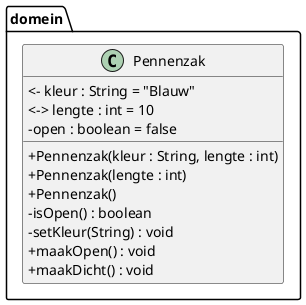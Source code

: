 @startuml
skinparam ClassAttributeIconSize 0

package domein{
    class Pennenzak{
        + Pennenzak(kleur : String, lengte : int) 
        + Pennenzak(lengte : int)
        + Pennenzak()
        <- kleur : String = "Blauw"
        <-> lengte : int = 10
        - open : boolean = false
        - isOpen() : boolean
        /' + setOpen(boolean) : void '/
        /' - setLengte(int) : void '/
        - setKleur(String) : void
        + maakOpen() : void
        + maakDicht() : void
    }
}
@enduml
